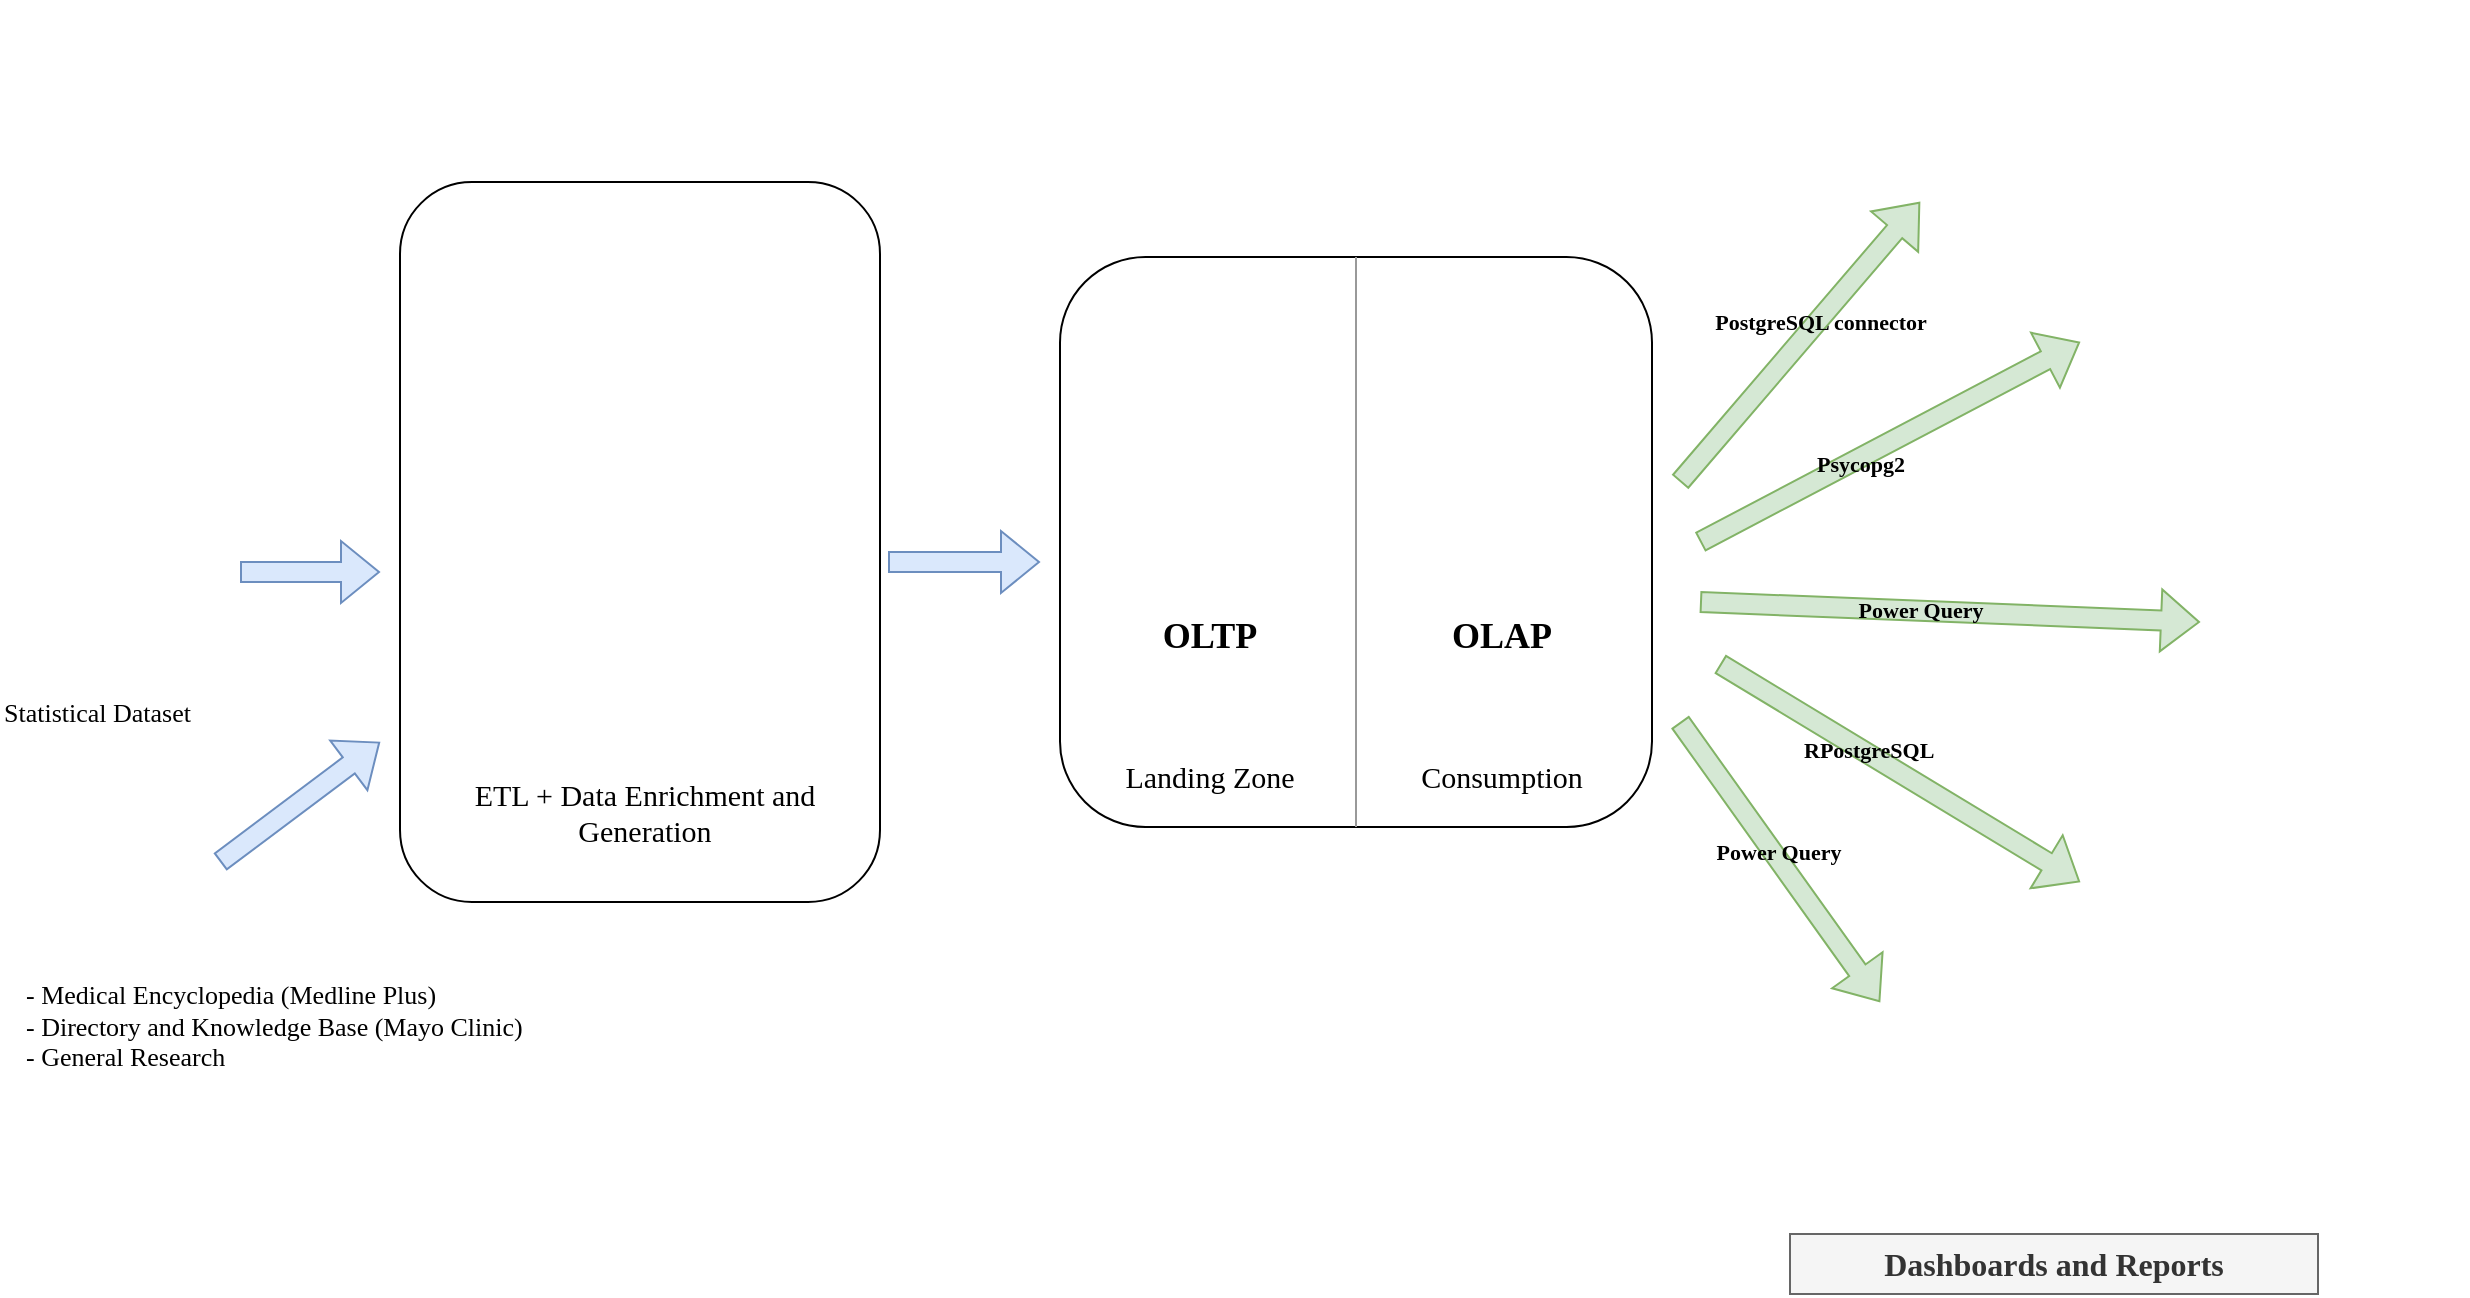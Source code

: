 <mxfile version="21.1.1" type="device">
  <diagram name="Page-1" id="J8rQmo_NZWAnr_RJkRP1">
    <mxGraphModel dx="1635" dy="1056" grid="0" gridSize="10" guides="1" tooltips="1" connect="1" arrows="1" fold="1" page="0" pageScale="1" pageWidth="827" pageHeight="1169" math="0" shadow="0">
      <root>
        <mxCell id="0" />
        <mxCell id="1" parent="0" />
        <mxCell id="RZxVptFT07L7Z3k8ZvkS-20" value="" style="rounded=1;whiteSpace=wrap;html=1;" vertex="1" parent="1">
          <mxGeometry x="440" y="117.5" width="296" height="285" as="geometry" />
        </mxCell>
        <mxCell id="RZxVptFT07L7Z3k8ZvkS-16" value="" style="rounded=1;whiteSpace=wrap;html=1;" vertex="1" parent="1">
          <mxGeometry x="110" y="80" width="240" height="360" as="geometry" />
        </mxCell>
        <mxCell id="RZxVptFT07L7Z3k8ZvkS-1" value="" style="shape=image;verticalLabelPosition=bottom;labelBackgroundColor=default;verticalAlign=top;aspect=fixed;imageAspect=0;image=https://www.freeiconspng.com/thumbs/xls-icon/excel-png-office-xlsx-icon-3.png;" vertex="1" parent="1">
          <mxGeometry x="-90" y="220" width="110" height="110" as="geometry" />
        </mxCell>
        <mxCell id="RZxVptFT07L7Z3k8ZvkS-2" value="" style="shape=image;verticalLabelPosition=bottom;labelBackgroundColor=default;verticalAlign=top;aspect=fixed;imageAspect=0;image=https://assets.stickpng.com/images/5848152fcef1014c0b5e4967.png;" vertex="1" parent="1">
          <mxGeometry x="140" y="112.29" width="64" height="63.75" as="geometry" />
        </mxCell>
        <mxCell id="RZxVptFT07L7Z3k8ZvkS-3" value="" style="shape=image;verticalLabelPosition=bottom;labelBackgroundColor=default;verticalAlign=top;aspect=fixed;imageAspect=0;image=https://upload.wikimedia.org/wikipedia/commons/thumb/3/38/Jupyter_logo.svg/1200px-Jupyter_logo.svg.png;" vertex="1" parent="1">
          <mxGeometry x="240" y="110" width="59" height="68.33" as="geometry" />
        </mxCell>
        <mxCell id="RZxVptFT07L7Z3k8ZvkS-4" value="" style="shape=image;verticalLabelPosition=bottom;labelBackgroundColor=default;verticalAlign=top;aspect=fixed;imageAspect=0;image=https://www.freeiconspng.com/thumbs/website-icon/website-icon-8.png;direction=south;" vertex="1" parent="1">
          <mxGeometry x="-50" y="391.96" width="59.02" height="59.02" as="geometry" />
        </mxCell>
        <mxCell id="RZxVptFT07L7Z3k8ZvkS-5" value="" style="shape=image;verticalLabelPosition=bottom;labelBackgroundColor=default;verticalAlign=top;aspect=fixed;imageAspect=0;image=https://icons.veryicon.com/png/o/education-technology/data-3/data-generation-rules.png;" vertex="1" parent="1">
          <mxGeometry x="169.75" y="229.5" width="100.5" height="100.5" as="geometry" />
        </mxCell>
        <mxCell id="RZxVptFT07L7Z3k8ZvkS-6" value="" style="shape=image;verticalLabelPosition=bottom;labelBackgroundColor=default;verticalAlign=top;aspect=fixed;imageAspect=0;image=https://upload.wikimedia.org/wikipedia/commons/thumb/b/ba/Database-postgres.svg/1200px-Database-postgres.svg.png;" vertex="1" parent="1">
          <mxGeometry x="465.99" y="162.03" width="98" height="138.48" as="geometry" />
        </mxCell>
        <mxCell id="RZxVptFT07L7Z3k8ZvkS-7" value="" style="shape=image;verticalLabelPosition=bottom;labelBackgroundColor=default;verticalAlign=top;aspect=fixed;imageAspect=0;image=https://upload.wikimedia.org/wikipedia/commons/thumb/b/ba/Database-postgres.svg/1200px-Database-postgres.svg.png;" vertex="1" parent="1">
          <mxGeometry x="618" y="162.03" width="98" height="138.48" as="geometry" />
        </mxCell>
        <mxCell id="RZxVptFT07L7Z3k8ZvkS-9" value="" style="shape=image;verticalLabelPosition=bottom;labelBackgroundColor=default;verticalAlign=top;aspect=fixed;imageAspect=0;image=https://assets.stickpng.com/images/62e14245eb4d9a9dc054c181.png;" vertex="1" parent="1">
          <mxGeometry x="833" y="-10.15" width="160" height="90.15" as="geometry" />
        </mxCell>
        <mxCell id="RZxVptFT07L7Z3k8ZvkS-10" value="" style="shape=image;verticalLabelPosition=bottom;labelBackgroundColor=default;verticalAlign=top;aspect=fixed;imageAspect=0;image=https://s3-ap-southeast-1.amazonaws.com/homepage-media/wp-content/uploads/2022/01/14084051/python_dash.png;" vertex="1" parent="1">
          <mxGeometry x="952" y="101.07" width="192" height="86.2" as="geometry" />
        </mxCell>
        <mxCell id="RZxVptFT07L7Z3k8ZvkS-12" value="" style="shape=image;verticalLabelPosition=bottom;labelBackgroundColor=default;verticalAlign=top;aspect=fixed;imageAspect=0;image=https://seeklogo.com/images/P/power-bi-microsoft-logo-E4FC8DE4A9-seeklogo.com.png;" vertex="1" parent="1">
          <mxGeometry x="762" y="494" width="190" height="90.57" as="geometry" />
        </mxCell>
        <mxCell id="RZxVptFT07L7Z3k8ZvkS-13" value="" style="shape=image;verticalLabelPosition=bottom;labelBackgroundColor=default;verticalAlign=top;aspect=fixed;imageAspect=0;image=https://www.r-project.org/logo/Rlogo.png;" vertex="1" parent="1">
          <mxGeometry x="970" y="410" width="120" height="93" as="geometry" />
        </mxCell>
        <mxCell id="RZxVptFT07L7Z3k8ZvkS-14" value="" style="shape=image;verticalLabelPosition=bottom;labelBackgroundColor=default;verticalAlign=top;aspect=fixed;imageAspect=0;image=https://www.freeiconspng.com/thumbs/xls-icon/excel-icon-small-22.png;" vertex="1" parent="1">
          <mxGeometry x="1026" y="250" width="100" height="100" as="geometry" />
        </mxCell>
        <mxCell id="RZxVptFT07L7Z3k8ZvkS-17" value="&lt;font face=&quot;Verdana&quot; style=&quot;font-size: 15px;&quot;&gt;ETL + Data Enrichment and Generation&lt;/font&gt;" style="text;html=1;strokeColor=none;fillColor=none;align=center;verticalAlign=middle;whiteSpace=wrap;rounded=0;" vertex="1" parent="1">
          <mxGeometry x="131" y="380" width="203" height="30" as="geometry" />
        </mxCell>
        <mxCell id="RZxVptFT07L7Z3k8ZvkS-19" value="" style="shape=flexArrow;endArrow=classic;html=1;rounded=0;fillColor=#dae8fc;strokeColor=#6c8ebf;" edge="1" parent="1">
          <mxGeometry width="50" height="50" relative="1" as="geometry">
            <mxPoint x="30" y="275" as="sourcePoint" />
            <mxPoint x="100" y="275" as="targetPoint" />
          </mxGeometry>
        </mxCell>
        <mxCell id="RZxVptFT07L7Z3k8ZvkS-21" value="" style="endArrow=none;html=1;rounded=0;entryX=0.5;entryY=0;entryDx=0;entryDy=0;exitX=0.5;exitY=1;exitDx=0;exitDy=0;fillColor=#f5f5f5;strokeColor=#999999;" edge="1" parent="1" source="RZxVptFT07L7Z3k8ZvkS-20" target="RZxVptFT07L7Z3k8ZvkS-20">
          <mxGeometry width="50" height="50" relative="1" as="geometry">
            <mxPoint x="536" y="261.52" as="sourcePoint" />
            <mxPoint x="586" y="211.52" as="targetPoint" />
          </mxGeometry>
        </mxCell>
        <mxCell id="RZxVptFT07L7Z3k8ZvkS-22" value="&lt;font face=&quot;Verdana&quot; style=&quot;font-size: 15px;&quot;&gt;Consumption&lt;/font&gt;" style="text;html=1;strokeColor=none;fillColor=none;align=center;verticalAlign=middle;whiteSpace=wrap;rounded=0;" vertex="1" parent="1">
          <mxGeometry x="596" y="361.52" width="129.75" height="30" as="geometry" />
        </mxCell>
        <mxCell id="RZxVptFT07L7Z3k8ZvkS-23" value="&lt;font face=&quot;Verdana&quot; style=&quot;font-size: 15px;&quot;&gt;Landing Zone&lt;/font&gt;" style="text;html=1;strokeColor=none;fillColor=none;align=center;verticalAlign=middle;whiteSpace=wrap;rounded=0;" vertex="1" parent="1">
          <mxGeometry x="450.12" y="361.52" width="129.75" height="30" as="geometry" />
        </mxCell>
        <mxCell id="RZxVptFT07L7Z3k8ZvkS-25" value="&lt;font size=&quot;1&quot; face=&quot;Verdana&quot; style=&quot;&quot;&gt;&lt;b style=&quot;font-size: 18px;&quot;&gt;OLTP&lt;/b&gt;&lt;/font&gt;" style="text;html=1;strokeColor=none;fillColor=none;align=center;verticalAlign=middle;whiteSpace=wrap;rounded=0;" vertex="1" parent="1">
          <mxGeometry x="450.12" y="291.52" width="129.75" height="30" as="geometry" />
        </mxCell>
        <mxCell id="RZxVptFT07L7Z3k8ZvkS-26" value="&lt;font size=&quot;1&quot; face=&quot;Verdana&quot; style=&quot;&quot;&gt;&lt;b style=&quot;font-size: 18px;&quot;&gt;OLAP&lt;/b&gt;&lt;/font&gt;" style="text;html=1;strokeColor=none;fillColor=none;align=center;verticalAlign=middle;whiteSpace=wrap;rounded=0;" vertex="1" parent="1">
          <mxGeometry x="596" y="291.52" width="129.75" height="30" as="geometry" />
        </mxCell>
        <mxCell id="RZxVptFT07L7Z3k8ZvkS-27" value="" style="shape=flexArrow;endArrow=classic;html=1;rounded=0;fillColor=#dae8fc;strokeColor=#6c8ebf;" edge="1" parent="1">
          <mxGeometry width="50" height="50" relative="1" as="geometry">
            <mxPoint x="20" y="420" as="sourcePoint" />
            <mxPoint x="100" y="360" as="targetPoint" />
          </mxGeometry>
        </mxCell>
        <mxCell id="RZxVptFT07L7Z3k8ZvkS-29" value="" style="shape=flexArrow;endArrow=classic;html=1;rounded=0;fillColor=#dae8fc;strokeColor=#6c8ebf;" edge="1" parent="1">
          <mxGeometry width="50" height="50" relative="1" as="geometry">
            <mxPoint x="354" y="270" as="sourcePoint" />
            <mxPoint x="430" y="270" as="targetPoint" />
          </mxGeometry>
        </mxCell>
        <mxCell id="RZxVptFT07L7Z3k8ZvkS-30" value="" style="shape=flexArrow;endArrow=classic;html=1;rounded=0;fillColor=#d5e8d4;strokeColor=#82b366;" edge="1" parent="1">
          <mxGeometry width="50" height="50" relative="1" as="geometry">
            <mxPoint x="750" y="230" as="sourcePoint" />
            <mxPoint x="870" y="90" as="targetPoint" />
          </mxGeometry>
        </mxCell>
        <mxCell id="RZxVptFT07L7Z3k8ZvkS-35" value="&lt;font style=&quot;font-size: 11px;&quot; face=&quot;Verdana&quot;&gt;PostgreSQL connector&lt;/font&gt;" style="edgeLabel;html=1;align=center;verticalAlign=middle;resizable=0;points=[];labelBackgroundColor=none;fontStyle=1;fontSize=13;" vertex="1" connectable="0" parent="RZxVptFT07L7Z3k8ZvkS-30">
          <mxGeometry x="-0.14" y="-4" relative="1" as="geometry">
            <mxPoint x="15" y="-23" as="offset" />
          </mxGeometry>
        </mxCell>
        <mxCell id="RZxVptFT07L7Z3k8ZvkS-31" value="" style="shape=flexArrow;endArrow=classic;html=1;rounded=0;fillColor=#d5e8d4;strokeColor=#82b366;" edge="1" parent="1">
          <mxGeometry width="50" height="50" relative="1" as="geometry">
            <mxPoint x="760" y="260" as="sourcePoint" />
            <mxPoint x="950" y="160" as="targetPoint" />
          </mxGeometry>
        </mxCell>
        <mxCell id="RZxVptFT07L7Z3k8ZvkS-32" value="" style="shape=flexArrow;endArrow=classic;html=1;rounded=0;fillColor=#d5e8d4;strokeColor=#82b366;" edge="1" parent="1">
          <mxGeometry width="50" height="50" relative="1" as="geometry">
            <mxPoint x="760" y="290" as="sourcePoint" />
            <mxPoint x="1010" y="300" as="targetPoint" />
          </mxGeometry>
        </mxCell>
        <mxCell id="RZxVptFT07L7Z3k8ZvkS-33" value="" style="shape=flexArrow;endArrow=classic;html=1;rounded=0;fillColor=#d5e8d4;strokeColor=#82b366;" edge="1" parent="1">
          <mxGeometry width="50" height="50" relative="1" as="geometry">
            <mxPoint x="750" y="350" as="sourcePoint" />
            <mxPoint x="850" y="490" as="targetPoint" />
          </mxGeometry>
        </mxCell>
        <mxCell id="RZxVptFT07L7Z3k8ZvkS-34" value="" style="shape=flexArrow;endArrow=classic;html=1;rounded=0;fillColor=#d5e8d4;strokeColor=#82b366;" edge="1" parent="1">
          <mxGeometry width="50" height="50" relative="1" as="geometry">
            <mxPoint x="770" y="321" as="sourcePoint" />
            <mxPoint x="950" y="430" as="targetPoint" />
          </mxGeometry>
        </mxCell>
        <mxCell id="RZxVptFT07L7Z3k8ZvkS-36" value="&lt;font style=&quot;font-size: 11px;&quot; face=&quot;Verdana&quot;&gt;Psycopg2&lt;/font&gt;" style="edgeLabel;html=1;align=center;verticalAlign=middle;resizable=0;points=[];labelBackgroundColor=none;fontStyle=1;fontSize=13;" vertex="1" connectable="0" parent="1">
          <mxGeometry x="839.998" y="220.002" as="geometry" />
        </mxCell>
        <mxCell id="RZxVptFT07L7Z3k8ZvkS-37" value="&lt;font style=&quot;font-size: 11px;&quot; face=&quot;Verdana&quot;&gt;Power Query&lt;/font&gt;" style="edgeLabel;html=1;align=center;verticalAlign=middle;resizable=0;points=[];labelBackgroundColor=none;fontStyle=1;fontSize=13;" vertex="1" connectable="0" parent="1">
          <mxGeometry x="889.998" y="297.002" as="geometry">
            <mxPoint x="-20" y="-4" as="offset" />
          </mxGeometry>
        </mxCell>
        <mxCell id="RZxVptFT07L7Z3k8ZvkS-39" value="&lt;font style=&quot;font-size: 11px;&quot; face=&quot;Verdana&quot;&gt;Power Query&lt;/font&gt;" style="edgeLabel;html=1;align=center;verticalAlign=middle;resizable=0;points=[];labelBackgroundColor=none;fontStyle=1;fontSize=13;" vertex="1" connectable="0" parent="1">
          <mxGeometry x="818.998" y="418.002" as="geometry">
            <mxPoint x="-20" y="-4" as="offset" />
          </mxGeometry>
        </mxCell>
        <mxCell id="RZxVptFT07L7Z3k8ZvkS-40" value="&lt;div style=&quot;text-align: center;&quot;&gt;&lt;span style=&quot;background-color: initial;&quot;&gt;&lt;b style=&quot;&quot;&gt;&lt;font style=&quot;font-size: 11px;&quot; face=&quot;Verdana&quot;&gt;RPostgreSQL&lt;/font&gt;&lt;/b&gt;&lt;/span&gt;&lt;/div&gt;" style="text;whiteSpace=wrap;html=1;" vertex="1" parent="1">
          <mxGeometry x="810" y="350" width="90" height="30" as="geometry" />
        </mxCell>
        <mxCell id="RZxVptFT07L7Z3k8ZvkS-41" value="&lt;font face=&quot;Verdana&quot; size=&quot;1&quot; style=&quot;&quot;&gt;&lt;b style=&quot;font-size: 16px;&quot;&gt;Dashboards and Reports&lt;/b&gt;&lt;/font&gt;" style="text;html=1;strokeColor=#666666;fillColor=#f5f5f5;align=center;verticalAlign=middle;whiteSpace=wrap;rounded=0;fontColor=#333333;" vertex="1" parent="1">
          <mxGeometry x="805" y="606" width="264" height="30" as="geometry" />
        </mxCell>
        <mxCell id="RZxVptFT07L7Z3k8ZvkS-42" value="&lt;font style=&quot;font-size: 13px;&quot; face=&quot;Verdana&quot;&gt;- Medical Encyclopedia (Medline Plus)&lt;br&gt;&lt;div style=&quot;&quot;&gt;&lt;span style=&quot;background-color: initial;&quot;&gt;- Directory and Knowledge Base (Mayo Clinic)&amp;nbsp;&lt;/span&gt;&lt;/div&gt;&lt;div style=&quot;&quot;&gt;- General Research&lt;/div&gt;&lt;/font&gt;" style="text;html=1;strokeColor=none;fillColor=none;align=left;verticalAlign=middle;whiteSpace=wrap;rounded=0;" vertex="1" parent="1">
          <mxGeometry x="-79" y="462" width="266" height="79" as="geometry" />
        </mxCell>
        <mxCell id="RZxVptFT07L7Z3k8ZvkS-43" value="&lt;font face=&quot;Verdana&quot;&gt;&lt;span style=&quot;font-size: 13px;&quot;&gt;Statistical Dataset&lt;/span&gt;&lt;/font&gt;" style="text;html=1;strokeColor=none;fillColor=none;align=left;verticalAlign=middle;whiteSpace=wrap;rounded=0;" vertex="1" parent="1">
          <mxGeometry x="-90" y="328.01" width="144" height="33.51" as="geometry" />
        </mxCell>
      </root>
    </mxGraphModel>
  </diagram>
</mxfile>
